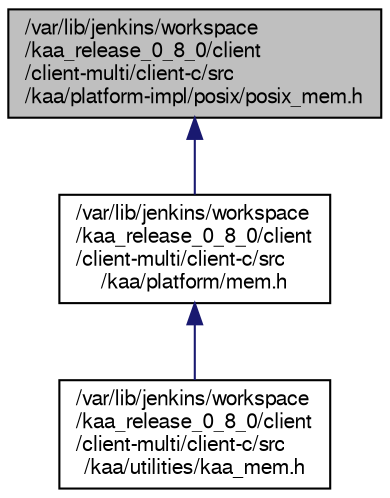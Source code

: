 digraph "/var/lib/jenkins/workspace/kaa_release_0_8_0/client/client-multi/client-c/src/kaa/platform-impl/posix/posix_mem.h"
{
  bgcolor="transparent";
  edge [fontname="FreeSans",fontsize="10",labelfontname="FreeSans",labelfontsize="10"];
  node [fontname="FreeSans",fontsize="10",shape=record];
  Node1 [label="/var/lib/jenkins/workspace\l/kaa_release_0_8_0/client\l/client-multi/client-c/src\l/kaa/platform-impl/posix/posix_mem.h",height=0.2,width=0.4,color="black", fillcolor="grey75", style="filled" fontcolor="black"];
  Node1 -> Node2 [dir="back",color="midnightblue",fontsize="10",style="solid",fontname="FreeSans"];
  Node2 [label="/var/lib/jenkins/workspace\l/kaa_release_0_8_0/client\l/client-multi/client-c/src\l/kaa/platform/mem.h",height=0.2,width=0.4,color="black",URL="$mem_8h.html"];
  Node2 -> Node3 [dir="back",color="midnightblue",fontsize="10",style="solid",fontname="FreeSans"];
  Node3 [label="/var/lib/jenkins/workspace\l/kaa_release_0_8_0/client\l/client-multi/client-c/src\l/kaa/utilities/kaa_mem.h",height=0.2,width=0.4,color="black",URL="$kaa__mem_8h.html"];
}
